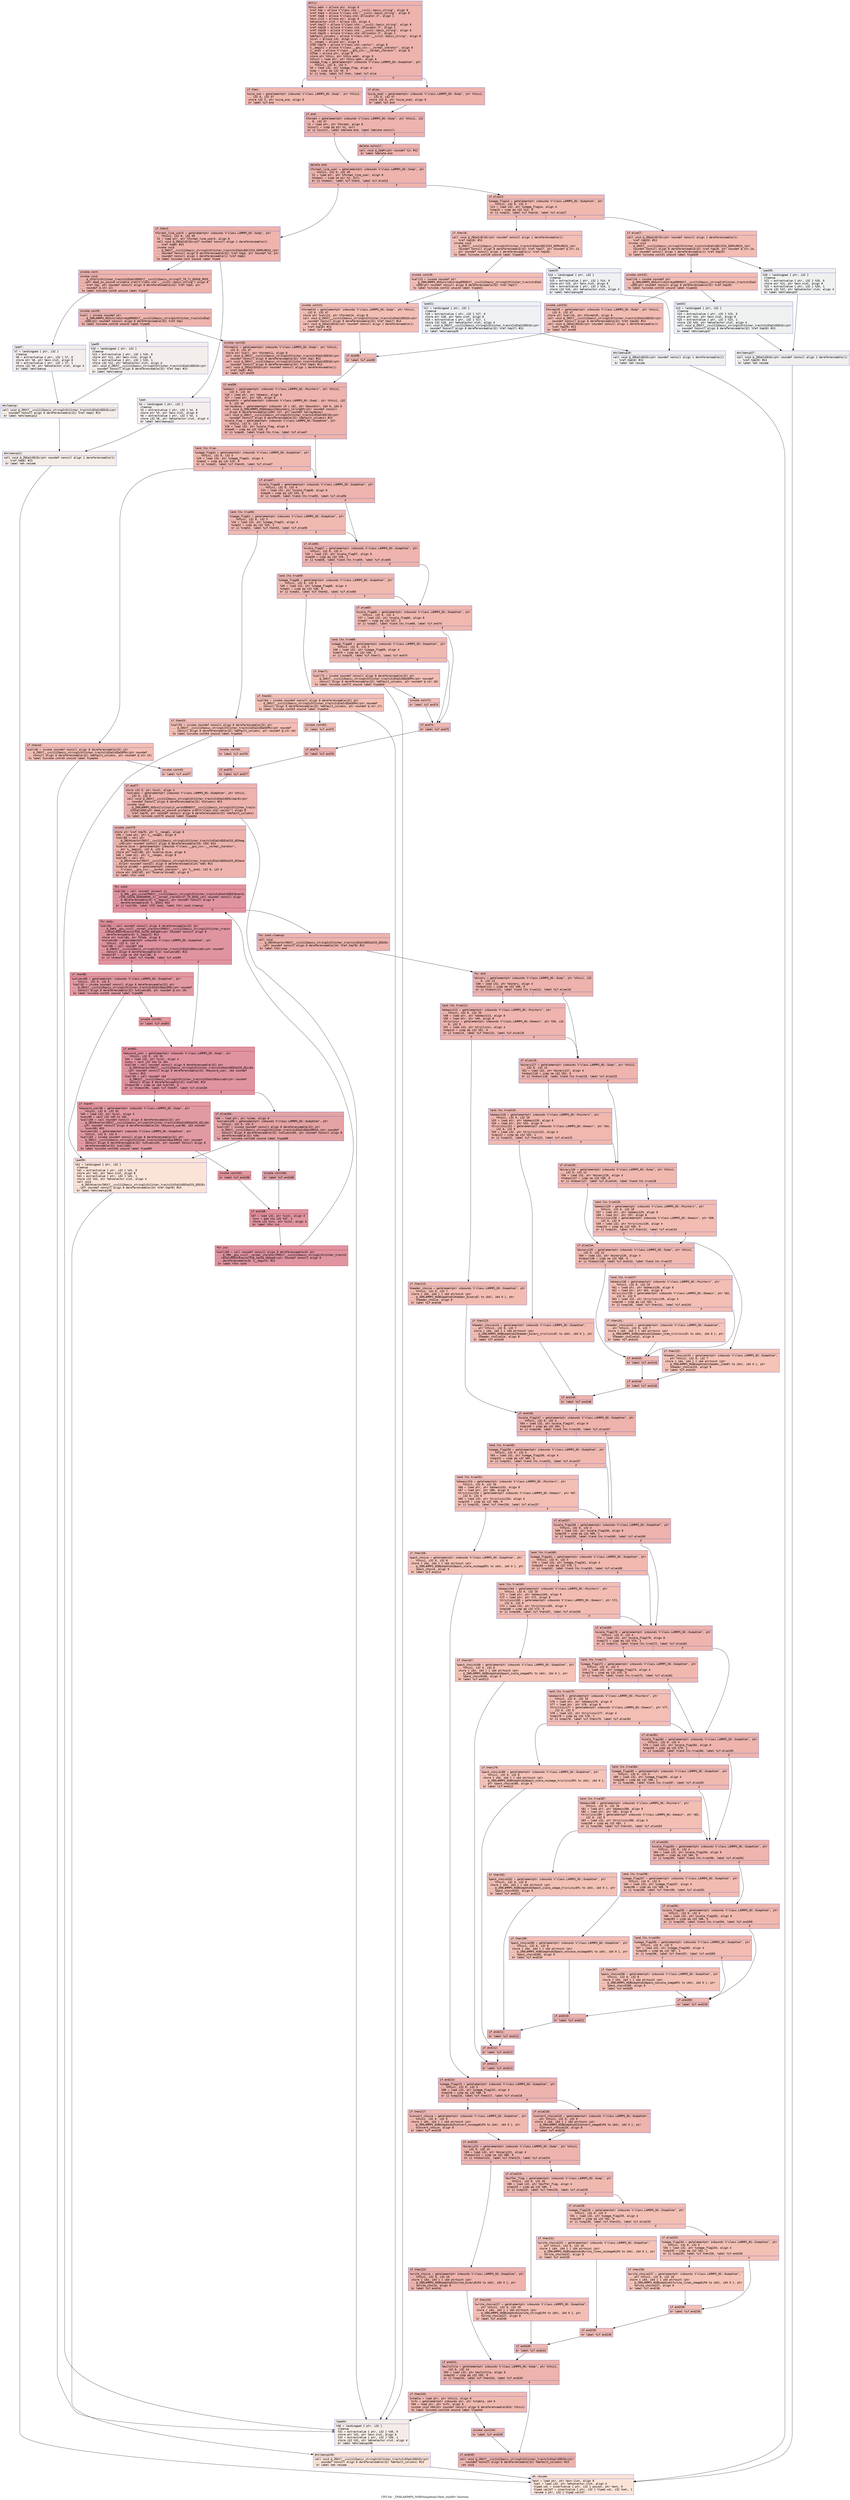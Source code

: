 digraph "CFG for '_ZN9LAMMPS_NS8DumpAtom10init_styleEv' function" {
	label="CFG for '_ZN9LAMMPS_NS8DumpAtom10init_styleEv' function";

	Node0x562c262ef550 [shape=record,color="#3d50c3ff", style=filled, fillcolor="#d6524470" fontname="Courier",label="{entry:\l|  %this.addr = alloca ptr, align 8\l  %ref.tmp = alloca %\"class.std::__cxx11::basic_string\", align 8\l  %ref.tmp4 = alloca %\"class.std::__cxx11::basic_string\", align 8\l  %ref.tmp6 = alloca %\"class.std::allocator.3\", align 1\l  %exn.slot = alloca ptr, align 8\l  %ehselector.slot = alloca i32, align 4\l  %ref.tmp17 = alloca %\"class.std::__cxx11::basic_string\", align 8\l  %ref.tmp18 = alloca %\"class.std::allocator.3\", align 1\l  %ref.tmp28 = alloca %\"class.std::__cxx11::basic_string\", align 8\l  %ref.tmp29 = alloca %\"class.std::allocator.3\", align 1\l  %default_columns = alloca %\"class.std::__cxx11::basic_string\", align 8\l  %icol = alloca i32, align 4\l  %__range1 = alloca ptr, align 8\l  %ref.tmp78 = alloca %\"class.std::vector\", align 8\l  %__begin1 = alloca %\"class.__gnu_cxx::__normal_iterator\", align 8\l  %__end1 = alloca %\"class.__gnu_cxx::__normal_iterator\", align 8\l  %item = alloca ptr, align 8\l  store ptr %this, ptr %this.addr, align 8\l  %this1 = load ptr, ptr %this.addr, align 8\l  %image_flag = getelementptr inbounds %\"class.LAMMPS_NS::DumpAtom\", ptr\l... %this1, i32 0, i32 5\l  %0 = load i32, ptr %image_flag, align 4\l  %cmp = icmp eq i32 %0, 0\l  br i1 %cmp, label %if.then, label %if.else\l|{<s0>T|<s1>F}}"];
	Node0x562c262ef550:s0 -> Node0x562c262f03f0[tooltip="entry -> if.then\nProbability 37.50%" ];
	Node0x562c262ef550:s1 -> Node0x562c262f0460[tooltip="entry -> if.else\nProbability 62.50%" ];
	Node0x562c262f03f0 [shape=record,color="#3d50c3ff", style=filled, fillcolor="#de614d70" fontname="Courier",label="{if.then:\l|  %size_one = getelementptr inbounds %\"class.LAMMPS_NS::Dump\", ptr %this1,\l... i32 0, i32 57\l  store i32 5, ptr %size_one, align 8\l  br label %if.end\l}"];
	Node0x562c262f03f0 -> Node0x562c262efc40[tooltip="if.then -> if.end\nProbability 100.00%" ];
	Node0x562c262f0460 [shape=record,color="#3d50c3ff", style=filled, fillcolor="#d8564670" fontname="Courier",label="{if.else:\l|  %size_one2 = getelementptr inbounds %\"class.LAMMPS_NS::Dump\", ptr %this1,\l... i32 0, i32 57\l  store i32 8, ptr %size_one2, align 8\l  br label %if.end\l}"];
	Node0x562c262f0460 -> Node0x562c262efc40[tooltip="if.else -> if.end\nProbability 100.00%" ];
	Node0x562c262efc40 [shape=record,color="#3d50c3ff", style=filled, fillcolor="#d6524470" fontname="Courier",label="{if.end:\l|  %format = getelementptr inbounds %\"class.LAMMPS_NS::Dump\", ptr %this1, i32\l... 0, i32 47\l  %1 = load ptr, ptr %format, align 8\l  %isnull = icmp eq ptr %1, null\l  br i1 %isnull, label %delete.end, label %delete.notnull\l|{<s0>T|<s1>F}}"];
	Node0x562c262efc40:s0 -> Node0x562c262f0cd0[tooltip="if.end -> delete.end\nProbability 37.50%" ];
	Node0x562c262efc40:s1 -> Node0x562c262f0d50[tooltip="if.end -> delete.notnull\nProbability 62.50%" ];
	Node0x562c262f0d50 [shape=record,color="#3d50c3ff", style=filled, fillcolor="#d8564670" fontname="Courier",label="{delete.notnull:\l|  call void @_ZdaPv(ptr noundef %1) #12\l  br label %delete.end\l}"];
	Node0x562c262f0d50 -> Node0x562c262f0cd0[tooltip="delete.notnull -> delete.end\nProbability 100.00%" ];
	Node0x562c262f0cd0 [shape=record,color="#3d50c3ff", style=filled, fillcolor="#d6524470" fontname="Courier",label="{delete.end:\l|  %format_line_user = getelementptr inbounds %\"class.LAMMPS_NS::Dump\", ptr\l... %this1, i32 0, i32 49\l  %2 = load ptr, ptr %format_line_user, align 8\l  %tobool = icmp ne ptr %2, null\l  br i1 %tobool, label %if.then3, label %if.else13\l|{<s0>T|<s1>F}}"];
	Node0x562c262f0cd0:s0 -> Node0x562c262f1360[tooltip="delete.end -> if.then3\nProbability 62.50%" ];
	Node0x562c262f0cd0:s1 -> Node0x562c262f13b0[tooltip="delete.end -> if.else13\nProbability 37.50%" ];
	Node0x562c262f1360 [shape=record,color="#3d50c3ff", style=filled, fillcolor="#d8564670" fontname="Courier",label="{if.then3:\l|  %format_line_user5 = getelementptr inbounds %\"class.LAMMPS_NS::Dump\", ptr\l... %this1, i32 0, i32 49\l  %3 = load ptr, ptr %format_line_user5, align 8\l  call void @_ZNSaIcEC1Ev(ptr noundef nonnull align 1 dereferenceable(1)\l... %ref.tmp6) #13\l  invoke void\l... @_ZNSt7__cxx1112basic_stringIcSt11char_traitsIcESaIcEEC2IS3_EEPKcRKS3_(ptr\l... noundef nonnull align 8 dereferenceable(32) %ref.tmp4, ptr noundef %3, ptr\l... noundef nonnull align 1 dereferenceable(1) %ref.tmp6)\l          to label %invoke.cont unwind label %lpad\l}"];
	Node0x562c262f1360 -> Node0x562c262f1860[tooltip="if.then3 -> invoke.cont\nProbability 100.00%" ];
	Node0x562c262f1360 -> Node0x562c262f18b0[tooltip="if.then3 -> lpad\nProbability 0.00%" ];
	Node0x562c262f1860 [shape=record,color="#3d50c3ff", style=filled, fillcolor="#d8564670" fontname="Courier",label="{invoke.cont:\l|  invoke void\l... @_ZStplIcSt11char_traitsIcESaIcEENSt7__cxx1112basic_stringIT_T0_T1_EEOS8_PKS5_\l...(ptr dead_on_unwind writable sret(%\"class.std::__cxx11::basic_string\") align 8\l... %ref.tmp, ptr noundef nonnull align 8 dereferenceable(32) %ref.tmp4, ptr\l... noundef @.str.12)\l          to label %invoke.cont8 unwind label %lpad7\l}"];
	Node0x562c262f1860 -> Node0x562c262f1810[tooltip="invoke.cont -> invoke.cont8\nProbability 100.00%" ];
	Node0x562c262f1860 -> Node0x562c262f1bd0[tooltip="invoke.cont -> lpad7\nProbability 0.00%" ];
	Node0x562c262f1810 [shape=record,color="#3d50c3ff", style=filled, fillcolor="#d8564670" fontname="Courier",label="{invoke.cont8:\l|  %call = invoke noundef ptr\l... @_ZN9LAMMPS_NS5utils6strdupERKNSt7__cxx1112basic_stringIcSt11char_traitsIcESaI\l...cEEE(ptr noundef nonnull align 8 dereferenceable(32) %ref.tmp)\l          to label %invoke.cont10 unwind label %lpad9\l}"];
	Node0x562c262f1810 -> Node0x562c262f1f50[tooltip="invoke.cont8 -> invoke.cont10\nProbability 100.00%" ];
	Node0x562c262f1810 -> Node0x562c262e11f0[tooltip="invoke.cont8 -> lpad9\nProbability 0.00%" ];
	Node0x562c262f1f50 [shape=record,color="#3d50c3ff", style=filled, fillcolor="#d8564670" fontname="Courier",label="{invoke.cont10:\l|  %format11 = getelementptr inbounds %\"class.LAMMPS_NS::Dump\", ptr %this1,\l... i32 0, i32 47\l  store ptr %call, ptr %format11, align 8\l  call void @_ZNSt7__cxx1112basic_stringIcSt11char_traitsIcESaIcEED1Ev(ptr\l... noundef nonnull align 8 dereferenceable(32) %ref.tmp) #13\l  call void @_ZNSt7__cxx1112basic_stringIcSt11char_traitsIcESaIcEED1Ev(ptr\l... noundef nonnull align 8 dereferenceable(32) %ref.tmp4) #13\l  call void @_ZNSaIcED1Ev(ptr noundef nonnull align 1 dereferenceable(1)\l... %ref.tmp6) #13\l  br label %if.end39\l}"];
	Node0x562c262f1f50 -> Node0x562c262e1910[tooltip="invoke.cont10 -> if.end39\nProbability 100.00%" ];
	Node0x562c262f18b0 [shape=record,color="#3d50c3ff", style=filled, fillcolor="#e3d9d370" fontname="Courier",label="{lpad:\l|  %4 = landingpad \{ ptr, i32 \}\l          cleanup\l  %5 = extractvalue \{ ptr, i32 \} %4, 0\l  store ptr %5, ptr %exn.slot, align 8\l  %6 = extractvalue \{ ptr, i32 \} %4, 1\l  store i32 %6, ptr %ehselector.slot, align 4\l  br label %ehcleanup12\l}"];
	Node0x562c262f18b0 -> Node0x562c262e1c90[tooltip="lpad -> ehcleanup12\nProbability 100.00%" ];
	Node0x562c262f1bd0 [shape=record,color="#3d50c3ff", style=filled, fillcolor="#e3d9d370" fontname="Courier",label="{lpad7:\l|  %7 = landingpad \{ ptr, i32 \}\l          cleanup\l  %8 = extractvalue \{ ptr, i32 \} %7, 0\l  store ptr %8, ptr %exn.slot, align 8\l  %9 = extractvalue \{ ptr, i32 \} %7, 1\l  store i32 %9, ptr %ehselector.slot, align 4\l  br label %ehcleanup\l}"];
	Node0x562c262f1bd0 -> Node0x562c262e2000[tooltip="lpad7 -> ehcleanup\nProbability 100.00%" ];
	Node0x562c262e11f0 [shape=record,color="#3d50c3ff", style=filled, fillcolor="#e3d9d370" fontname="Courier",label="{lpad9:\l|  %10 = landingpad \{ ptr, i32 \}\l          cleanup\l  %11 = extractvalue \{ ptr, i32 \} %10, 0\l  store ptr %11, ptr %exn.slot, align 8\l  %12 = extractvalue \{ ptr, i32 \} %10, 1\l  store i32 %12, ptr %ehselector.slot, align 4\l  call void @_ZNSt7__cxx1112basic_stringIcSt11char_traitsIcESaIcEED1Ev(ptr\l... noundef nonnull align 8 dereferenceable(32) %ref.tmp) #13\l  br label %ehcleanup\l}"];
	Node0x562c262e11f0 -> Node0x562c262e2000[tooltip="lpad9 -> ehcleanup\nProbability 100.00%" ];
	Node0x562c262e2000 [shape=record,color="#3d50c3ff", style=filled, fillcolor="#e8d6cc70" fontname="Courier",label="{ehcleanup:\l|  call void @_ZNSt7__cxx1112basic_stringIcSt11char_traitsIcESaIcEED1Ev(ptr\l... noundef nonnull align 8 dereferenceable(32) %ref.tmp4) #13\l  br label %ehcleanup12\l}"];
	Node0x562c262e2000 -> Node0x562c262e1c90[tooltip="ehcleanup -> ehcleanup12\nProbability 100.00%" ];
	Node0x562c262e1c90 [shape=record,color="#3d50c3ff", style=filled, fillcolor="#ead5c970" fontname="Courier",label="{ehcleanup12:\l|  call void @_ZNSaIcED1Ev(ptr noundef nonnull align 1 dereferenceable(1)\l... %ref.tmp6) #13\l  br label %eh.resume\l}"];
	Node0x562c262e1c90 -> Node0x562c262e2800[tooltip="ehcleanup12 -> eh.resume\nProbability 100.00%" ];
	Node0x562c262f13b0 [shape=record,color="#3d50c3ff", style=filled, fillcolor="#de614d70" fontname="Courier",label="{if.else13:\l|  %image_flag14 = getelementptr inbounds %\"class.LAMMPS_NS::DumpAtom\", ptr\l... %this1, i32 0, i32 5\l  %13 = load i32, ptr %image_flag14, align 4\l  %cmp15 = icmp eq i32 %13, 0\l  br i1 %cmp15, label %if.then16, label %if.else27\l|{<s0>T|<s1>F}}"];
	Node0x562c262f13b0:s0 -> Node0x562c262e30e0[tooltip="if.else13 -> if.then16\nProbability 37.50%" ];
	Node0x562c262f13b0:s1 -> Node0x562c262e3160[tooltip="if.else13 -> if.else27\nProbability 62.50%" ];
	Node0x562c262e30e0 [shape=record,color="#3d50c3ff", style=filled, fillcolor="#e36c5570" fontname="Courier",label="{if.then16:\l|  call void @_ZNSaIcEC1Ev(ptr noundef nonnull align 1 dereferenceable(1)\l... %ref.tmp18) #13\l  invoke void\l... @_ZNSt7__cxx1112basic_stringIcSt11char_traitsIcESaIcEEC2IS3_EEPKcRKS3_(ptr\l... noundef nonnull align 8 dereferenceable(32) %ref.tmp17, ptr noundef @.str.13,\l... ptr noundef nonnull align 1 dereferenceable(1) %ref.tmp18)\l          to label %invoke.cont20 unwind label %lpad19\l}"];
	Node0x562c262e30e0 -> Node0x562c262f0800[tooltip="if.then16 -> invoke.cont20\nProbability 100.00%" ];
	Node0x562c262e30e0 -> Node0x562c262f0880[tooltip="if.then16 -> lpad19\nProbability 0.00%" ];
	Node0x562c262f0800 [shape=record,color="#3d50c3ff", style=filled, fillcolor="#e36c5570" fontname="Courier",label="{invoke.cont20:\l|  %call23 = invoke noundef ptr\l... @_ZN9LAMMPS_NS5utils6strdupERKNSt7__cxx1112basic_stringIcSt11char_traitsIcESaI\l...cEEE(ptr noundef nonnull align 8 dereferenceable(32) %ref.tmp17)\l          to label %invoke.cont22 unwind label %lpad21\l}"];
	Node0x562c262f0800 -> Node0x562c262f07b0[tooltip="invoke.cont20 -> invoke.cont22\nProbability 100.00%" ];
	Node0x562c262f0800 -> Node0x562c262f6210[tooltip="invoke.cont20 -> lpad21\nProbability 0.00%" ];
	Node0x562c262f07b0 [shape=record,color="#3d50c3ff", style=filled, fillcolor="#e36c5570" fontname="Courier",label="{invoke.cont22:\l|  %format24 = getelementptr inbounds %\"class.LAMMPS_NS::Dump\", ptr %this1,\l... i32 0, i32 47\l  store ptr %call23, ptr %format24, align 8\l  call void @_ZNSt7__cxx1112basic_stringIcSt11char_traitsIcESaIcEED1Ev(ptr\l... noundef nonnull align 8 dereferenceable(32) %ref.tmp17) #13\l  call void @_ZNSaIcED1Ev(ptr noundef nonnull align 1 dereferenceable(1)\l... %ref.tmp18) #13\l  br label %if.end38\l}"];
	Node0x562c262f07b0 -> Node0x562c262f6740[tooltip="invoke.cont22 -> if.end38\nProbability 100.00%" ];
	Node0x562c262f0880 [shape=record,color="#3d50c3ff", style=filled, fillcolor="#d9dce170" fontname="Courier",label="{lpad19:\l|  %14 = landingpad \{ ptr, i32 \}\l          cleanup\l  %15 = extractvalue \{ ptr, i32 \} %14, 0\l  store ptr %15, ptr %exn.slot, align 8\l  %16 = extractvalue \{ ptr, i32 \} %14, 1\l  store i32 %16, ptr %ehselector.slot, align 4\l  br label %ehcleanup26\l}"];
	Node0x562c262f0880 -> Node0x562c262f6ac0[tooltip="lpad19 -> ehcleanup26\nProbability 100.00%" ];
	Node0x562c262f6210 [shape=record,color="#3d50c3ff", style=filled, fillcolor="#d9dce170" fontname="Courier",label="{lpad21:\l|  %17 = landingpad \{ ptr, i32 \}\l          cleanup\l  %18 = extractvalue \{ ptr, i32 \} %17, 0\l  store ptr %18, ptr %exn.slot, align 8\l  %19 = extractvalue \{ ptr, i32 \} %17, 1\l  store i32 %19, ptr %ehselector.slot, align 4\l  call void @_ZNSt7__cxx1112basic_stringIcSt11char_traitsIcESaIcEED1Ev(ptr\l... noundef nonnull align 8 dereferenceable(32) %ref.tmp17) #13\l  br label %ehcleanup26\l}"];
	Node0x562c262f6210 -> Node0x562c262f6ac0[tooltip="lpad21 -> ehcleanup26\nProbability 100.00%" ];
	Node0x562c262f6ac0 [shape=record,color="#3d50c3ff", style=filled, fillcolor="#dedcdb70" fontname="Courier",label="{ehcleanup26:\l|  call void @_ZNSaIcED1Ev(ptr noundef nonnull align 1 dereferenceable(1)\l... %ref.tmp18) #13\l  br label %eh.resume\l}"];
	Node0x562c262f6ac0 -> Node0x562c262e2800[tooltip="ehcleanup26 -> eh.resume\nProbability 100.00%" ];
	Node0x562c262e3160 [shape=record,color="#3d50c3ff", style=filled, fillcolor="#e1675170" fontname="Courier",label="{if.else27:\l|  call void @_ZNSaIcEC1Ev(ptr noundef nonnull align 1 dereferenceable(1)\l... %ref.tmp29) #13\l  invoke void\l... @_ZNSt7__cxx1112basic_stringIcSt11char_traitsIcESaIcEEC2IS3_EEPKcRKS3_(ptr\l... noundef nonnull align 8 dereferenceable(32) %ref.tmp28, ptr noundef @.str.14,\l... ptr noundef nonnull align 1 dereferenceable(1) %ref.tmp29)\l          to label %invoke.cont31 unwind label %lpad30\l}"];
	Node0x562c262e3160 -> Node0x562c262f72b0[tooltip="if.else27 -> invoke.cont31\nProbability 100.00%" ];
	Node0x562c262e3160 -> Node0x562c262f7300[tooltip="if.else27 -> lpad30\nProbability 0.00%" ];
	Node0x562c262f72b0 [shape=record,color="#3d50c3ff", style=filled, fillcolor="#e1675170" fontname="Courier",label="{invoke.cont31:\l|  %call34 = invoke noundef ptr\l... @_ZN9LAMMPS_NS5utils6strdupERKNSt7__cxx1112basic_stringIcSt11char_traitsIcESaI\l...cEEE(ptr noundef nonnull align 8 dereferenceable(32) %ref.tmp28)\l          to label %invoke.cont33 unwind label %lpad32\l}"];
	Node0x562c262f72b0 -> Node0x562c262f7260[tooltip="invoke.cont31 -> invoke.cont33\nProbability 100.00%" ];
	Node0x562c262f72b0 -> Node0x562c262f7530[tooltip="invoke.cont31 -> lpad32\nProbability 0.00%" ];
	Node0x562c262f7260 [shape=record,color="#3d50c3ff", style=filled, fillcolor="#e1675170" fontname="Courier",label="{invoke.cont33:\l|  %format35 = getelementptr inbounds %\"class.LAMMPS_NS::Dump\", ptr %this1,\l... i32 0, i32 47\l  store ptr %call34, ptr %format35, align 8\l  call void @_ZNSt7__cxx1112basic_stringIcSt11char_traitsIcESaIcEED1Ev(ptr\l... noundef nonnull align 8 dereferenceable(32) %ref.tmp28) #13\l  call void @_ZNSaIcED1Ev(ptr noundef nonnull align 1 dereferenceable(1)\l... %ref.tmp29) #13\l  br label %if.end38\l}"];
	Node0x562c262f7260 -> Node0x562c262f6740[tooltip="invoke.cont33 -> if.end38\nProbability 100.00%" ];
	Node0x562c262f7300 [shape=record,color="#3d50c3ff", style=filled, fillcolor="#dbdcde70" fontname="Courier",label="{lpad30:\l|  %20 = landingpad \{ ptr, i32 \}\l          cleanup\l  %21 = extractvalue \{ ptr, i32 \} %20, 0\l  store ptr %21, ptr %exn.slot, align 8\l  %22 = extractvalue \{ ptr, i32 \} %20, 1\l  store i32 %22, ptr %ehselector.slot, align 4\l  br label %ehcleanup37\l}"];
	Node0x562c262f7300 -> Node0x562c262f7d60[tooltip="lpad30 -> ehcleanup37\nProbability 100.00%" ];
	Node0x562c262f7530 [shape=record,color="#3d50c3ff", style=filled, fillcolor="#dbdcde70" fontname="Courier",label="{lpad32:\l|  %23 = landingpad \{ ptr, i32 \}\l          cleanup\l  %24 = extractvalue \{ ptr, i32 \} %23, 0\l  store ptr %24, ptr %exn.slot, align 8\l  %25 = extractvalue \{ ptr, i32 \} %23, 1\l  store i32 %25, ptr %ehselector.slot, align 4\l  call void @_ZNSt7__cxx1112basic_stringIcSt11char_traitsIcESaIcEED1Ev(ptr\l... noundef nonnull align 8 dereferenceable(32) %ref.tmp28) #13\l  br label %ehcleanup37\l}"];
	Node0x562c262f7530 -> Node0x562c262f7d60[tooltip="lpad32 -> ehcleanup37\nProbability 100.00%" ];
	Node0x562c262f7d60 [shape=record,color="#3d50c3ff", style=filled, fillcolor="#e0dbd870" fontname="Courier",label="{ehcleanup37:\l|  call void @_ZNSaIcED1Ev(ptr noundef nonnull align 1 dereferenceable(1)\l... %ref.tmp29) #13\l  br label %eh.resume\l}"];
	Node0x562c262f7d60 -> Node0x562c262e2800[tooltip="ehcleanup37 -> eh.resume\nProbability 100.00%" ];
	Node0x562c262f6740 [shape=record,color="#3d50c3ff", style=filled, fillcolor="#de614d70" fontname="Courier",label="{if.end38:\l|  br label %if.end39\l}"];
	Node0x562c262f6740 -> Node0x562c262e1910[tooltip="if.end38 -> if.end39\nProbability 100.00%" ];
	Node0x562c262e1910 [shape=record,color="#3d50c3ff", style=filled, fillcolor="#d6524470" fontname="Courier",label="{if.end39:\l|  %domain = getelementptr inbounds %\"class.LAMMPS_NS::Pointers\", ptr %this1,\l... i32 0, i32 10\l  %26 = load ptr, ptr %domain, align 8\l  %27 = load ptr, ptr %26, align 8\l  %boundstr = getelementptr inbounds %\"class.LAMMPS_NS::Dump\", ptr %this1, i32\l... 0, i32 46\l  %arraydecay = getelementptr inbounds [9 x i8], ptr %boundstr, i64 0, i64 0\l  call void @_ZN9LAMMPS_NS6Domain15boundary_stringEPc(ptr noundef nonnull\l... align 8 dereferenceable(1200) %27, ptr noundef %arraydecay)\l  call void @_ZNSt7__cxx1112basic_stringIcSt11char_traitsIcESaIcEEC1Ev(ptr\l... noundef nonnull align 8 dereferenceable(32) %default_columns) #13\l  %scale_flag = getelementptr inbounds %\"class.LAMMPS_NS::DumpAtom\", ptr\l... %this1, i32 0, i32 4\l  %28 = load i32, ptr %scale_flag, align 8\l  %cmp40 = icmp eq i32 %28, 0\l  br i1 %cmp40, label %land.lhs.true, label %if.else47\l|{<s0>T|<s1>F}}"];
	Node0x562c262e1910:s0 -> Node0x562c262f8a80[tooltip="if.end39 -> land.lhs.true\nProbability 37.50%" ];
	Node0x562c262e1910:s1 -> Node0x562c262f8df0[tooltip="if.end39 -> if.else47\nProbability 62.50%" ];
	Node0x562c262f8a80 [shape=record,color="#3d50c3ff", style=filled, fillcolor="#de614d70" fontname="Courier",label="{land.lhs.true:\l|  %image_flag41 = getelementptr inbounds %\"class.LAMMPS_NS::DumpAtom\", ptr\l... %this1, i32 0, i32 5\l  %29 = load i32, ptr %image_flag41, align 4\l  %cmp42 = icmp eq i32 %29, 0\l  br i1 %cmp42, label %if.then43, label %if.else47\l|{<s0>T|<s1>F}}"];
	Node0x562c262f8a80:s0 -> Node0x562c262f9140[tooltip="land.lhs.true -> if.then43\nProbability 37.50%" ];
	Node0x562c262f8a80:s1 -> Node0x562c262f8df0[tooltip="land.lhs.true -> if.else47\nProbability 62.50%" ];
	Node0x562c262f9140 [shape=record,color="#3d50c3ff", style=filled, fillcolor="#e36c5570" fontname="Courier",label="{if.then43:\l|  %call46 = invoke noundef nonnull align 8 dereferenceable(32) ptr\l... @_ZNSt7__cxx1112basic_stringIcSt11char_traitsIcESaIcEEaSEPKc(ptr noundef\l... nonnull align 8 dereferenceable(32) %default_columns, ptr noundef @.str.15)\l          to label %invoke.cont45 unwind label %lpad44\l}"];
	Node0x562c262f9140 -> Node0x562c262f92f0[tooltip="if.then43 -> invoke.cont45\nProbability 100.00%" ];
	Node0x562c262f9140 -> Node0x562c262f9340[tooltip="if.then43 -> lpad44\nProbability 0.00%" ];
	Node0x562c262f92f0 [shape=record,color="#3d50c3ff", style=filled, fillcolor="#e36c5570" fontname="Courier",label="{invoke.cont45:\l|  br label %if.end77\l}"];
	Node0x562c262f92f0 -> Node0x562c262f9270[tooltip="invoke.cont45 -> if.end77\nProbability 100.00%" ];
	Node0x562c262f9340 [shape=record,color="#3d50c3ff", style=filled, fillcolor="#ead5c970" fontname="Courier",label="{lpad44:\l|  %30 = landingpad \{ ptr, i32 \}\l          cleanup\l  %31 = extractvalue \{ ptr, i32 \} %30, 0\l  store ptr %31, ptr %exn.slot, align 8\l  %32 = extractvalue \{ ptr, i32 \} %30, 1\l  store i32 %32, ptr %ehselector.slot, align 4\l  br label %ehcleanup246\l}"];
	Node0x562c262f9340 -> Node0x562c262f99a0[tooltip="lpad44 -> ehcleanup246\nProbability 100.00%" ];
	Node0x562c262f8df0 [shape=record,color="#3d50c3ff", style=filled, fillcolor="#d8564670" fontname="Courier",label="{if.else47:\l|  %scale_flag48 = getelementptr inbounds %\"class.LAMMPS_NS::DumpAtom\", ptr\l... %this1, i32 0, i32 4\l  %33 = load i32, ptr %scale_flag48, align 8\l  %cmp49 = icmp eq i32 %33, 0\l  br i1 %cmp49, label %land.lhs.true50, label %if.else56\l|{<s0>T|<s1>F}}"];
	Node0x562c262f8df0:s0 -> Node0x562c262f9ce0[tooltip="if.else47 -> land.lhs.true50\nProbability 37.50%" ];
	Node0x562c262f8df0:s1 -> Node0x562c262f9d60[tooltip="if.else47 -> if.else56\nProbability 62.50%" ];
	Node0x562c262f9ce0 [shape=record,color="#3d50c3ff", style=filled, fillcolor="#de614d70" fontname="Courier",label="{land.lhs.true50:\l|  %image_flag51 = getelementptr inbounds %\"class.LAMMPS_NS::DumpAtom\", ptr\l... %this1, i32 0, i32 5\l  %34 = load i32, ptr %image_flag51, align 4\l  %cmp52 = icmp eq i32 %34, 1\l  br i1 %cmp52, label %if.then53, label %if.else56\l|{<s0>T|<s1>F}}"];
	Node0x562c262f9ce0:s0 -> Node0x562c262fa110[tooltip="land.lhs.true50 -> if.then53\nProbability 50.00%" ];
	Node0x562c262f9ce0:s1 -> Node0x562c262f9d60[tooltip="land.lhs.true50 -> if.else56\nProbability 50.00%" ];
	Node0x562c262fa110 [shape=record,color="#3d50c3ff", style=filled, fillcolor="#e36c5570" fontname="Courier",label="{if.then53:\l|  %call55 = invoke noundef nonnull align 8 dereferenceable(32) ptr\l... @_ZNSt7__cxx1112basic_stringIcSt11char_traitsIcESaIcEEaSEPKc(ptr noundef\l... nonnull align 8 dereferenceable(32) %default_columns, ptr noundef @.str.16)\l          to label %invoke.cont54 unwind label %lpad44\l}"];
	Node0x562c262fa110 -> Node0x562c262fa2c0[tooltip="if.then53 -> invoke.cont54\nProbability 100.00%" ];
	Node0x562c262fa110 -> Node0x562c262f9340[tooltip="if.then53 -> lpad44\nProbability 0.00%" ];
	Node0x562c262fa2c0 [shape=record,color="#3d50c3ff", style=filled, fillcolor="#e36c5570" fontname="Courier",label="{invoke.cont54:\l|  br label %if.end76\l}"];
	Node0x562c262fa2c0 -> Node0x562c262fa240[tooltip="invoke.cont54 -> if.end76\nProbability 100.00%" ];
	Node0x562c262f9d60 [shape=record,color="#3d50c3ff", style=filled, fillcolor="#d8564670" fontname="Courier",label="{if.else56:\l|  %scale_flag57 = getelementptr inbounds %\"class.LAMMPS_NS::DumpAtom\", ptr\l... %this1, i32 0, i32 4\l  %35 = load i32, ptr %scale_flag57, align 8\l  %cmp58 = icmp eq i32 %35, 1\l  br i1 %cmp58, label %land.lhs.true59, label %if.else65\l|{<s0>T|<s1>F}}"];
	Node0x562c262f9d60:s0 -> Node0x562c262fa740[tooltip="if.else56 -> land.lhs.true59\nProbability 50.00%" ];
	Node0x562c262f9d60:s1 -> Node0x562c262fa7c0[tooltip="if.else56 -> if.else65\nProbability 50.00%" ];
	Node0x562c262fa740 [shape=record,color="#3d50c3ff", style=filled, fillcolor="#de614d70" fontname="Courier",label="{land.lhs.true59:\l|  %image_flag60 = getelementptr inbounds %\"class.LAMMPS_NS::DumpAtom\", ptr\l... %this1, i32 0, i32 5\l  %36 = load i32, ptr %image_flag60, align 4\l  %cmp61 = icmp eq i32 %36, 0\l  br i1 %cmp61, label %if.then62, label %if.else65\l|{<s0>T|<s1>F}}"];
	Node0x562c262fa740:s0 -> Node0x562c262e2ae0[tooltip="land.lhs.true59 -> if.then62\nProbability 37.50%" ];
	Node0x562c262fa740:s1 -> Node0x562c262fa7c0[tooltip="land.lhs.true59 -> if.else65\nProbability 62.50%" ];
	Node0x562c262e2ae0 [shape=record,color="#3d50c3ff", style=filled, fillcolor="#e5705870" fontname="Courier",label="{if.then62:\l|  %call64 = invoke noundef nonnull align 8 dereferenceable(32) ptr\l... @_ZNSt7__cxx1112basic_stringIcSt11char_traitsIcESaIcEEaSEPKc(ptr noundef\l... nonnull align 8 dereferenceable(32) %default_columns, ptr noundef @.str.17)\l          to label %invoke.cont63 unwind label %lpad44\l}"];
	Node0x562c262e2ae0 -> Node0x562c262e2c90[tooltip="if.then62 -> invoke.cont63\nProbability 100.00%" ];
	Node0x562c262e2ae0 -> Node0x562c262f9340[tooltip="if.then62 -> lpad44\nProbability 0.00%" ];
	Node0x562c262e2c90 [shape=record,color="#3d50c3ff", style=filled, fillcolor="#e5705870" fontname="Courier",label="{invoke.cont63:\l|  br label %if.end75\l}"];
	Node0x562c262e2c90 -> Node0x562c262e2c10[tooltip="invoke.cont63 -> if.end75\nProbability 100.00%" ];
	Node0x562c262fa7c0 [shape=record,color="#3d50c3ff", style=filled, fillcolor="#dc5d4a70" fontname="Courier",label="{if.else65:\l|  %scale_flag66 = getelementptr inbounds %\"class.LAMMPS_NS::DumpAtom\", ptr\l... %this1, i32 0, i32 4\l  %37 = load i32, ptr %scale_flag66, align 8\l  %cmp67 = icmp eq i32 %37, 1\l  br i1 %cmp67, label %land.lhs.true68, label %if.end74\l|{<s0>T|<s1>F}}"];
	Node0x562c262fa7c0:s0 -> Node0x562c262fb7a0[tooltip="if.else65 -> land.lhs.true68\nProbability 50.00%" ];
	Node0x562c262fa7c0:s1 -> Node0x562c262fb820[tooltip="if.else65 -> if.end74\nProbability 50.00%" ];
	Node0x562c262fb7a0 [shape=record,color="#3d50c3ff", style=filled, fillcolor="#de614d70" fontname="Courier",label="{land.lhs.true68:\l|  %image_flag69 = getelementptr inbounds %\"class.LAMMPS_NS::DumpAtom\", ptr\l... %this1, i32 0, i32 5\l  %38 = load i32, ptr %image_flag69, align 4\l  %cmp70 = icmp eq i32 %38, 1\l  br i1 %cmp70, label %if.then71, label %if.end74\l|{<s0>T|<s1>F}}"];
	Node0x562c262fb7a0:s0 -> Node0x562c262fbbd0[tooltip="land.lhs.true68 -> if.then71\nProbability 50.00%" ];
	Node0x562c262fb7a0:s1 -> Node0x562c262fb820[tooltip="land.lhs.true68 -> if.end74\nProbability 50.00%" ];
	Node0x562c262fbbd0 [shape=record,color="#3d50c3ff", style=filled, fillcolor="#e36c5570" fontname="Courier",label="{if.then71:\l|  %call73 = invoke noundef nonnull align 8 dereferenceable(32) ptr\l... @_ZNSt7__cxx1112basic_stringIcSt11char_traitsIcESaIcEEaSEPKc(ptr noundef\l... nonnull align 8 dereferenceable(32) %default_columns, ptr noundef @.str.18)\l          to label %invoke.cont72 unwind label %lpad44\l}"];
	Node0x562c262fbbd0 -> Node0x562c262fbd80[tooltip="if.then71 -> invoke.cont72\nProbability 100.00%" ];
	Node0x562c262fbbd0 -> Node0x562c262f9340[tooltip="if.then71 -> lpad44\nProbability 0.00%" ];
	Node0x562c262fbd80 [shape=record,color="#3d50c3ff", style=filled, fillcolor="#e36c5570" fontname="Courier",label="{invoke.cont72:\l|  br label %if.end74\l}"];
	Node0x562c262fbd80 -> Node0x562c262fb820[tooltip="invoke.cont72 -> if.end74\nProbability 100.00%" ];
	Node0x562c262fb820 [shape=record,color="#3d50c3ff", style=filled, fillcolor="#dc5d4a70" fontname="Courier",label="{if.end74:\l|  br label %if.end75\l}"];
	Node0x562c262fb820 -> Node0x562c262e2c10[tooltip="if.end74 -> if.end75\nProbability 100.00%" ];
	Node0x562c262e2c10 [shape=record,color="#3d50c3ff", style=filled, fillcolor="#d8564670" fontname="Courier",label="{if.end75:\l|  br label %if.end76\l}"];
	Node0x562c262e2c10 -> Node0x562c262fa240[tooltip="if.end75 -> if.end76\nProbability 100.00%" ];
	Node0x562c262fa240 [shape=record,color="#3d50c3ff", style=filled, fillcolor="#d8564670" fontname="Courier",label="{if.end76:\l|  br label %if.end77\l}"];
	Node0x562c262fa240 -> Node0x562c262f9270[tooltip="if.end76 -> if.end77\nProbability 100.00%" ];
	Node0x562c262f9270 [shape=record,color="#3d50c3ff", style=filled, fillcolor="#d6524470" fontname="Courier",label="{if.end77:\l|  store i32 0, ptr %icol, align 4\l  %columns = getelementptr inbounds %\"class.LAMMPS_NS::DumpAtom\", ptr %this1,\l... i32 0, i32 6\l  call void @_ZNSt7__cxx1112basic_stringIcSt11char_traitsIcESaIcEE5clearEv(ptr\l... noundef nonnull align 8 dereferenceable(32) %columns) #13\l  invoke void\l... @_ZN9LAMMPS_NS5utils11split_wordsERKNSt7__cxx1112basic_stringIcSt11char_traits\l...IcESaIcEEE(ptr dead_on_unwind writable sret(%\"class.std::vector\") align 8\l... %ref.tmp78, ptr noundef nonnull align 8 dereferenceable(32) %default_columns)\l          to label %invoke.cont79 unwind label %lpad44\l}"];
	Node0x562c262f9270 -> Node0x562c262fbd00[tooltip="if.end77 -> invoke.cont79\nProbability 100.00%" ];
	Node0x562c262f9270 -> Node0x562c262f9340[tooltip="if.end77 -> lpad44\nProbability 0.00%" ];
	Node0x562c262fbd00 [shape=record,color="#3d50c3ff", style=filled, fillcolor="#d6524470" fontname="Courier",label="{invoke.cont79:\l|  store ptr %ref.tmp78, ptr %__range1, align 8\l  %39 = load ptr, ptr %__range1, align 8\l  %call80 = call ptr\l... @_ZNSt6vectorINSt7__cxx1112basic_stringIcSt11char_traitsIcESaIcEEESaIS5_EE5beg\l...inEv(ptr noundef nonnull align 8 dereferenceable(24) %39) #13\l  %coerce.dive = getelementptr inbounds %\"class.__gnu_cxx::__normal_iterator\",\l... ptr %__begin1, i32 0, i32 0\l  store ptr %call80, ptr %coerce.dive, align 8\l  %40 = load ptr, ptr %__range1, align 8\l  %call81 = call ptr\l... @_ZNSt6vectorINSt7__cxx1112basic_stringIcSt11char_traitsIcESaIcEEESaIS5_EE3end\l...Ev(ptr noundef nonnull align 8 dereferenceable(24) %40) #13\l  %coerce.dive82 = getelementptr inbounds\l... %\"class.__gnu_cxx::__normal_iterator\", ptr %__end1, i32 0, i32 0\l  store ptr %call81, ptr %coerce.dive82, align 8\l  br label %for.cond\l}"];
	Node0x562c262fbd00 -> Node0x562c262fd000[tooltip="invoke.cont79 -> for.cond\nProbability 100.00%" ];
	Node0x562c262fd000 [shape=record,color="#b70d28ff", style=filled, fillcolor="#b70d2870" fontname="Courier",label="{for.cond:\l|  %call83 = call noundef zeroext i1\l... @_ZN9__gnu_cxxneIPNSt7__cxx1112basic_stringIcSt11char_traitsIcESaIcEEESt6vecto\l...rIS6_SaIS6_EEEEbRKNS_17__normal_iteratorIT_T0_EESG_(ptr noundef nonnull align\l... 8 dereferenceable(8) %__begin1, ptr noundef nonnull align 8\l... dereferenceable(8) %__end1) #13\l  br i1 %call83, label %for.body, label %for.cond.cleanup\l|{<s0>T|<s1>F}}"];
	Node0x562c262fd000:s0 -> Node0x562c262fd450[tooltip="for.cond -> for.body\nProbability 96.88%" ];
	Node0x562c262fd000:s1 -> Node0x562c262fd560[tooltip="for.cond -> for.cond.cleanup\nProbability 3.12%" ];
	Node0x562c262fd560 [shape=record,color="#3d50c3ff", style=filled, fillcolor="#d6524470" fontname="Courier",label="{for.cond.cleanup:\l|  call void\l... @_ZNSt6vectorINSt7__cxx1112basic_stringIcSt11char_traitsIcESaIcEEESaIS5_EED2Ev\l...(ptr noundef nonnull align 8 dereferenceable(24) %ref.tmp78) #13\l  br label %for.end\l}"];
	Node0x562c262fd560 -> Node0x562c262fd970[tooltip="for.cond.cleanup -> for.end\nProbability 100.00%" ];
	Node0x562c262fd450 [shape=record,color="#b70d28ff", style=filled, fillcolor="#b70d2870" fontname="Courier",label="{for.body:\l|  %call84 = call noundef nonnull align 8 dereferenceable(32) ptr\l... @_ZNK9__gnu_cxx17__normal_iteratorIPNSt7__cxx1112basic_stringIcSt11char_traits\l...IcESaIcEEESt6vectorIS6_SaIS6_EEEdeEv(ptr noundef nonnull align 8\l... dereferenceable(8) %__begin1) #13\l  store ptr %call84, ptr %item, align 8\l  %columns85 = getelementptr inbounds %\"class.LAMMPS_NS::DumpAtom\", ptr\l... %this1, i32 0, i32 6\l  %call86 = call noundef i64\l... @_ZNKSt7__cxx1112basic_stringIcSt11char_traitsIcESaIcEE4sizeEv(ptr noundef\l... nonnull align 8 dereferenceable(32) %columns85) #13\l  %tobool87 = icmp ne i64 %call86, 0\l  br i1 %tobool87, label %if.then88, label %if.end93\l|{<s0>T|<s1>F}}"];
	Node0x562c262fd450:s0 -> Node0x562c262fee50[tooltip="for.body -> if.then88\nProbability 62.50%" ];
	Node0x562c262fd450:s1 -> Node0x562c262ff110[tooltip="for.body -> if.end93\nProbability 37.50%" ];
	Node0x562c262fee50 [shape=record,color="#b70d28ff", style=filled, fillcolor="#bb1b2c70" fontname="Courier",label="{if.then88:\l|  %columns89 = getelementptr inbounds %\"class.LAMMPS_NS::DumpAtom\", ptr\l... %this1, i32 0, i32 6\l  %call92 = invoke noundef nonnull align 8 dereferenceable(32) ptr\l... @_ZNSt7__cxx1112basic_stringIcSt11char_traitsIcESaIcEEpLEPKc(ptr noundef\l... nonnull align 8 dereferenceable(32) %columns89, ptr noundef @.str.19)\l          to label %invoke.cont91 unwind label %lpad90\l}"];
	Node0x562c262fee50 -> Node0x562c262ff3e0[tooltip="if.then88 -> invoke.cont91\nProbability 100.00%" ];
	Node0x562c262fee50 -> Node0x562c262ff460[tooltip="if.then88 -> lpad90\nProbability 0.00%" ];
	Node0x562c262ff3e0 [shape=record,color="#b70d28ff", style=filled, fillcolor="#bb1b2c70" fontname="Courier",label="{invoke.cont91:\l|  br label %if.end93\l}"];
	Node0x562c262ff3e0 -> Node0x562c262ff110[tooltip="invoke.cont91 -> if.end93\nProbability 100.00%" ];
	Node0x562c262ff460 [shape=record,color="#3d50c3ff", style=filled, fillcolor="#f6bfa670" fontname="Courier",label="{lpad90:\l|  %41 = landingpad \{ ptr, i32 \}\l          cleanup\l  %42 = extractvalue \{ ptr, i32 \} %41, 0\l  store ptr %42, ptr %exn.slot, align 8\l  %43 = extractvalue \{ ptr, i32 \} %41, 1\l  store i32 %43, ptr %ehselector.slot, align 4\l  call void\l... @_ZNSt6vectorINSt7__cxx1112basic_stringIcSt11char_traitsIcESaIcEEESaIS5_EED2Ev\l...(ptr noundef nonnull align 8 dereferenceable(24) %ref.tmp78) #13\l  br label %ehcleanup246\l}"];
	Node0x562c262ff460 -> Node0x562c262f99a0[tooltip="lpad90 -> ehcleanup246\nProbability 100.00%" ];
	Node0x562c262ff110 [shape=record,color="#b70d28ff", style=filled, fillcolor="#b70d2870" fontname="Courier",label="{if.end93:\l|  %keyword_user = getelementptr inbounds %\"class.LAMMPS_NS::Dump\", ptr\l... %this1, i32 0, i32 55\l  %44 = load i32, ptr %icol, align 4\l  %conv = sext i32 %44 to i64\l  %call94 = call noundef nonnull align 8 dereferenceable(32) ptr\l... @_ZNSt6vectorINSt7__cxx1112basic_stringIcSt11char_traitsIcESaIcEEESaIS5_EEixEm\l...(ptr noundef nonnull align 8 dereferenceable(24) %keyword_user, i64 noundef\l... %conv) #13\l  %call95 = call noundef i64\l... @_ZNKSt7__cxx1112basic_stringIcSt11char_traitsIcESaIcEE4sizeEv(ptr noundef\l... nonnull align 8 dereferenceable(32) %call94) #13\l  %tobool96 = icmp ne i64 %call95, 0\l  br i1 %tobool96, label %if.then97, label %if.else104\l|{<s0>T|<s1>F}}"];
	Node0x562c262ff110:s0 -> Node0x562c26300040[tooltip="if.end93 -> if.then97\nProbability 62.50%" ];
	Node0x562c262ff110:s1 -> Node0x562c26300290[tooltip="if.end93 -> if.else104\nProbability 37.50%" ];
	Node0x562c26300040 [shape=record,color="#b70d28ff", style=filled, fillcolor="#bb1b2c70" fontname="Courier",label="{if.then97:\l|  %keyword_user98 = getelementptr inbounds %\"class.LAMMPS_NS::Dump\", ptr\l... %this1, i32 0, i32 55\l  %45 = load i32, ptr %icol, align 4\l  %conv99 = sext i32 %45 to i64\l  %call100 = call noundef nonnull align 8 dereferenceable(32) ptr\l... @_ZNSt6vectorINSt7__cxx1112basic_stringIcSt11char_traitsIcESaIcEEESaIS5_EEixEm\l...(ptr noundef nonnull align 8 dereferenceable(24) %keyword_user98, i64 noundef\l... %conv99) #13\l  %columns101 = getelementptr inbounds %\"class.LAMMPS_NS::DumpAtom\", ptr\l... %this1, i32 0, i32 6\l  %call103 = invoke noundef nonnull align 8 dereferenceable(32) ptr\l... @_ZNSt7__cxx1112basic_stringIcSt11char_traitsIcESaIcEEpLERKS4_(ptr noundef\l... nonnull align 8 dereferenceable(32) %columns101, ptr noundef nonnull align 8\l... dereferenceable(32) %call100)\l          to label %invoke.cont102 unwind label %lpad90\l}"];
	Node0x562c26300040 -> Node0x562c26300930[tooltip="if.then97 -> invoke.cont102\nProbability 100.00%" ];
	Node0x562c26300040 -> Node0x562c262ff460[tooltip="if.then97 -> lpad90\nProbability 0.00%" ];
	Node0x562c26300930 [shape=record,color="#b70d28ff", style=filled, fillcolor="#bb1b2c70" fontname="Courier",label="{invoke.cont102:\l|  br label %if.end108\l}"];
	Node0x562c26300930 -> Node0x562c263008e0[tooltip="invoke.cont102 -> if.end108\nProbability 100.00%" ];
	Node0x562c26300290 [shape=record,color="#3d50c3ff", style=filled, fillcolor="#c32e3170" fontname="Courier",label="{if.else104:\l|  %46 = load ptr, ptr %item, align 8\l  %columns105 = getelementptr inbounds %\"class.LAMMPS_NS::DumpAtom\", ptr\l... %this1, i32 0, i32 6\l  %call107 = invoke noundef nonnull align 8 dereferenceable(32) ptr\l... @_ZNSt7__cxx1112basic_stringIcSt11char_traitsIcESaIcEEpLERKS4_(ptr noundef\l... nonnull align 8 dereferenceable(32) %columns105, ptr noundef nonnull align 8\l... dereferenceable(32) %46)\l          to label %invoke.cont106 unwind label %lpad90\l}"];
	Node0x562c26300290 -> Node0x562c26300e50[tooltip="if.else104 -> invoke.cont106\nProbability 100.00%" ];
	Node0x562c26300290 -> Node0x562c262ff460[tooltip="if.else104 -> lpad90\nProbability 0.00%" ];
	Node0x562c26300e50 [shape=record,color="#3d50c3ff", style=filled, fillcolor="#c32e3170" fontname="Courier",label="{invoke.cont106:\l|  br label %if.end108\l}"];
	Node0x562c26300e50 -> Node0x562c263008e0[tooltip="invoke.cont106 -> if.end108\nProbability 100.00%" ];
	Node0x562c263008e0 [shape=record,color="#b70d28ff", style=filled, fillcolor="#b70d2870" fontname="Courier",label="{if.end108:\l|  %47 = load i32, ptr %icol, align 4\l  %inc = add nsw i32 %47, 1\l  store i32 %inc, ptr %icol, align 4\l  br label %for.inc\l}"];
	Node0x562c263008e0 -> Node0x562c26300e00[tooltip="if.end108 -> for.inc\nProbability 100.00%" ];
	Node0x562c26300e00 [shape=record,color="#b70d28ff", style=filled, fillcolor="#b70d2870" fontname="Courier",label="{for.inc:\l|  %call109 = call noundef nonnull align 8 dereferenceable(8) ptr\l... @_ZN9__gnu_cxx17__normal_iteratorIPNSt7__cxx1112basic_stringIcSt11char_traitsI\l...cESaIcEEESt6vectorIS6_SaIS6_EEEppEv(ptr noundef nonnull align 8\l... dereferenceable(8) %__begin1) #13\l  br label %for.cond\l}"];
	Node0x562c26300e00 -> Node0x562c262fd000[tooltip="for.inc -> for.cond\nProbability 100.00%" ];
	Node0x562c262fd970 [shape=record,color="#3d50c3ff", style=filled, fillcolor="#d6524470" fontname="Courier",label="{for.end:\l|  %binary = getelementptr inbounds %\"class.LAMMPS_NS::Dump\", ptr %this1, i32\l... 0, i32 13\l  %48 = load i32, ptr %binary, align 4\l  %tobool111 = icmp ne i32 %48, 0\l  br i1 %tobool111, label %land.lhs.true112, label %if.else116\l|{<s0>T|<s1>F}}"];
	Node0x562c262fd970:s0 -> Node0x562c26302020[tooltip="for.end -> land.lhs.true112\nProbability 62.50%" ];
	Node0x562c262fd970:s1 -> Node0x562c263020c0[tooltip="for.end -> if.else116\nProbability 37.50%" ];
	Node0x562c26302020 [shape=record,color="#3d50c3ff", style=filled, fillcolor="#d8564670" fontname="Courier",label="{land.lhs.true112:\l|  %domain113 = getelementptr inbounds %\"class.LAMMPS_NS::Pointers\", ptr\l... %this1, i32 0, i32 10\l  %49 = load ptr, ptr %domain113, align 8\l  %50 = load ptr, ptr %49, align 8\l  %triclinic = getelementptr inbounds %\"class.LAMMPS_NS::Domain\", ptr %50, i32\l... 0, i32 9\l  %51 = load i32, ptr %triclinic, align 4\l  %cmp114 = icmp eq i32 %51, 0\l  br i1 %cmp114, label %if.then115, label %if.else116\l|{<s0>T|<s1>F}}"];
	Node0x562c26302020:s0 -> Node0x562c26302610[tooltip="land.lhs.true112 -> if.then115\nProbability 37.50%" ];
	Node0x562c26302020:s1 -> Node0x562c263020c0[tooltip="land.lhs.true112 -> if.else116\nProbability 62.50%" ];
	Node0x562c26302610 [shape=record,color="#3d50c3ff", style=filled, fillcolor="#e1675170" fontname="Courier",label="{if.then115:\l|  %header_choice = getelementptr inbounds %\"class.LAMMPS_NS::DumpAtom\", ptr\l... %this1, i32 0, i32 7\l  store \{ i64, i64 \} \{ i64 ptrtoint (ptr\l... @_ZN9LAMMPS_NS8DumpAtom13header_binaryEl to i64), i64 0 \}, ptr\l... %header_choice, align 8\l  br label %if.end146\l}"];
	Node0x562c26302610 -> Node0x562c26302a00[tooltip="if.then115 -> if.end146\nProbability 100.00%" ];
	Node0x562c263020c0 [shape=record,color="#3d50c3ff", style=filled, fillcolor="#d8564670" fontname="Courier",label="{if.else116:\l|  %binary117 = getelementptr inbounds %\"class.LAMMPS_NS::Dump\", ptr %this1,\l... i32 0, i32 13\l  %52 = load i32, ptr %binary117, align 4\l  %tobool118 = icmp ne i32 %52, 0\l  br i1 %tobool118, label %land.lhs.true119, label %if.else125\l|{<s0>T|<s1>F}}"];
	Node0x562c263020c0:s0 -> Node0x562c26302d80[tooltip="if.else116 -> land.lhs.true119\nProbability 62.50%" ];
	Node0x562c263020c0:s1 -> Node0x562c26302e00[tooltip="if.else116 -> if.else125\nProbability 37.50%" ];
	Node0x562c26302d80 [shape=record,color="#3d50c3ff", style=filled, fillcolor="#dc5d4a70" fontname="Courier",label="{land.lhs.true119:\l|  %domain120 = getelementptr inbounds %\"class.LAMMPS_NS::Pointers\", ptr\l... %this1, i32 0, i32 10\l  %53 = load ptr, ptr %domain120, align 8\l  %54 = load ptr, ptr %53, align 8\l  %triclinic121 = getelementptr inbounds %\"class.LAMMPS_NS::Domain\", ptr %54,\l... i32 0, i32 9\l  %55 = load i32, ptr %triclinic121, align 4\l  %cmp122 = icmp eq i32 %55, 1\l  br i1 %cmp122, label %if.then123, label %if.else125\l|{<s0>T|<s1>F}}"];
	Node0x562c26302d80:s0 -> Node0x562c26303380[tooltip="land.lhs.true119 -> if.then123\nProbability 50.00%" ];
	Node0x562c26302d80:s1 -> Node0x562c26302e00[tooltip="land.lhs.true119 -> if.else125\nProbability 50.00%" ];
	Node0x562c26303380 [shape=record,color="#3d50c3ff", style=filled, fillcolor="#e1675170" fontname="Courier",label="{if.then123:\l|  %header_choice124 = getelementptr inbounds %\"class.LAMMPS_NS::DumpAtom\",\l... ptr %this1, i32 0, i32 7\l  store \{ i64, i64 \} \{ i64 ptrtoint (ptr\l... @_ZN9LAMMPS_NS8DumpAtom23header_binary_triclinicEl to i64), i64 0 \}, ptr\l... %header_choice124, align 8\l  br label %if.end145\l}"];
	Node0x562c26303380 -> Node0x562c26303820[tooltip="if.then123 -> if.end145\nProbability 100.00%" ];
	Node0x562c26302e00 [shape=record,color="#3d50c3ff", style=filled, fillcolor="#dc5d4a70" fontname="Courier",label="{if.else125:\l|  %binary126 = getelementptr inbounds %\"class.LAMMPS_NS::Dump\", ptr %this1,\l... i32 0, i32 13\l  %56 = load i32, ptr %binary126, align 4\l  %tobool127 = icmp ne i32 %56, 0\l  br i1 %tobool127, label %if.else134, label %land.lhs.true128\l|{<s0>T|<s1>F}}"];
	Node0x562c26302e00:s0 -> Node0x562c26303b10[tooltip="if.else125 -> if.else134\nProbability 62.50%" ];
	Node0x562c26302e00:s1 -> Node0x562c26303bc0[tooltip="if.else125 -> land.lhs.true128\nProbability 37.50%" ];
	Node0x562c26303bc0 [shape=record,color="#3d50c3ff", style=filled, fillcolor="#e1675170" fontname="Courier",label="{land.lhs.true128:\l|  %domain129 = getelementptr inbounds %\"class.LAMMPS_NS::Pointers\", ptr\l... %this1, i32 0, i32 10\l  %57 = load ptr, ptr %domain129, align 8\l  %58 = load ptr, ptr %57, align 8\l  %triclinic130 = getelementptr inbounds %\"class.LAMMPS_NS::Domain\", ptr %58,\l... i32 0, i32 9\l  %59 = load i32, ptr %triclinic130, align 4\l  %cmp131 = icmp eq i32 %59, 0\l  br i1 %cmp131, label %if.then132, label %if.else134\l|{<s0>T|<s1>F}}"];
	Node0x562c26303bc0:s0 -> Node0x562c26304140[tooltip="land.lhs.true128 -> if.then132\nProbability 37.50%" ];
	Node0x562c26303bc0:s1 -> Node0x562c26303b10[tooltip="land.lhs.true128 -> if.else134\nProbability 62.50%" ];
	Node0x562c26304140 [shape=record,color="#3d50c3ff", style=filled, fillcolor="#e8765c70" fontname="Courier",label="{if.then132:\l|  %header_choice133 = getelementptr inbounds %\"class.LAMMPS_NS::DumpAtom\",\l... ptr %this1, i32 0, i32 7\l  store \{ i64, i64 \} \{ i64 ptrtoint (ptr\l... @_ZN9LAMMPS_NS8DumpAtom11header_itemEl to i64), i64 0 \}, ptr\l... %header_choice133, align 8\l  br label %if.end144\l}"];
	Node0x562c26304140 -> Node0x562c263045d0[tooltip="if.then132 -> if.end144\nProbability 100.00%" ];
	Node0x562c26303b10 [shape=record,color="#3d50c3ff", style=filled, fillcolor="#dc5d4a70" fontname="Courier",label="{if.else134:\l|  %binary135 = getelementptr inbounds %\"class.LAMMPS_NS::Dump\", ptr %this1,\l... i32 0, i32 13\l  %60 = load i32, ptr %binary135, align 4\l  %tobool136 = icmp ne i32 %60, 0\l  br i1 %tobool136, label %if.end143, label %land.lhs.true137\l|{<s0>T|<s1>F}}"];
	Node0x562c26303b10:s0 -> Node0x562c263048c0[tooltip="if.else134 -> if.end143\nProbability 62.50%" ];
	Node0x562c26303b10:s1 -> Node0x562c26304970[tooltip="if.else134 -> land.lhs.true137\nProbability 37.50%" ];
	Node0x562c26304970 [shape=record,color="#3d50c3ff", style=filled, fillcolor="#e36c5570" fontname="Courier",label="{land.lhs.true137:\l|  %domain138 = getelementptr inbounds %\"class.LAMMPS_NS::Pointers\", ptr\l... %this1, i32 0, i32 10\l  %61 = load ptr, ptr %domain138, align 8\l  %62 = load ptr, ptr %61, align 8\l  %triclinic139 = getelementptr inbounds %\"class.LAMMPS_NS::Domain\", ptr %62,\l... i32 0, i32 9\l  %63 = load i32, ptr %triclinic139, align 4\l  %cmp140 = icmp eq i32 %63, 1\l  br i1 %cmp140, label %if.then141, label %if.end143\l|{<s0>T|<s1>F}}"];
	Node0x562c26304970:s0 -> Node0x562c26304ef0[tooltip="land.lhs.true137 -> if.then141\nProbability 50.00%" ];
	Node0x562c26304970:s1 -> Node0x562c263048c0[tooltip="land.lhs.true137 -> if.end143\nProbability 50.00%" ];
	Node0x562c26304ef0 [shape=record,color="#3d50c3ff", style=filled, fillcolor="#e8765c70" fontname="Courier",label="{if.then141:\l|  %header_choice142 = getelementptr inbounds %\"class.LAMMPS_NS::DumpAtom\",\l... ptr %this1, i32 0, i32 7\l  store \{ i64, i64 \} \{ i64 ptrtoint (ptr\l... @_ZN9LAMMPS_NS8DumpAtom21header_item_triclinicEl to i64), i64 0 \}, ptr\l... %header_choice142, align 8\l  br label %if.end143\l}"];
	Node0x562c26304ef0 -> Node0x562c263048c0[tooltip="if.then141 -> if.end143\nProbability 100.00%" ];
	Node0x562c263048c0 [shape=record,color="#3d50c3ff", style=filled, fillcolor="#dc5d4a70" fontname="Courier",label="{if.end143:\l|  br label %if.end144\l}"];
	Node0x562c263048c0 -> Node0x562c263045d0[tooltip="if.end143 -> if.end144\nProbability 100.00%" ];
	Node0x562c263045d0 [shape=record,color="#3d50c3ff", style=filled, fillcolor="#dc5d4a70" fontname="Courier",label="{if.end144:\l|  br label %if.end145\l}"];
	Node0x562c263045d0 -> Node0x562c26303820[tooltip="if.end144 -> if.end145\nProbability 100.00%" ];
	Node0x562c26303820 [shape=record,color="#3d50c3ff", style=filled, fillcolor="#d8564670" fontname="Courier",label="{if.end145:\l|  br label %if.end146\l}"];
	Node0x562c26303820 -> Node0x562c26302a00[tooltip="if.end145 -> if.end146\nProbability 100.00%" ];
	Node0x562c26302a00 [shape=record,color="#3d50c3ff", style=filled, fillcolor="#d6524470" fontname="Courier",label="{if.end146:\l|  %scale_flag147 = getelementptr inbounds %\"class.LAMMPS_NS::DumpAtom\", ptr\l... %this1, i32 0, i32 4\l  %64 = load i32, ptr %scale_flag147, align 8\l  %cmp148 = icmp eq i32 %64, 1\l  br i1 %cmp148, label %land.lhs.true149, label %if.else157\l|{<s0>T|<s1>F}}"];
	Node0x562c26302a00:s0 -> Node0x562c262faa40[tooltip="if.end146 -> land.lhs.true149\nProbability 50.00%" ];
	Node0x562c26302a00:s1 -> Node0x562c262faab0[tooltip="if.end146 -> if.else157\nProbability 50.00%" ];
	Node0x562c262faa40 [shape=record,color="#3d50c3ff", style=filled, fillcolor="#dc5d4a70" fontname="Courier",label="{land.lhs.true149:\l|  %image_flag150 = getelementptr inbounds %\"class.LAMMPS_NS::DumpAtom\", ptr\l... %this1, i32 0, i32 5\l  %65 = load i32, ptr %image_flag150, align 4\l  %cmp151 = icmp eq i32 %65, 0\l  br i1 %cmp151, label %land.lhs.true152, label %if.else157\l|{<s0>T|<s1>F}}"];
	Node0x562c262faa40:s0 -> Node0x562c262fae10[tooltip="land.lhs.true149 -> land.lhs.true152\nProbability 37.50%" ];
	Node0x562c262faa40:s1 -> Node0x562c262faab0[tooltip="land.lhs.true149 -> if.else157\nProbability 62.50%" ];
	Node0x562c262fae10 [shape=record,color="#3d50c3ff", style=filled, fillcolor="#e36c5570" fontname="Courier",label="{land.lhs.true152:\l|  %domain153 = getelementptr inbounds %\"class.LAMMPS_NS::Pointers\", ptr\l... %this1, i32 0, i32 10\l  %66 = load ptr, ptr %domain153, align 8\l  %67 = load ptr, ptr %66, align 8\l  %triclinic154 = getelementptr inbounds %\"class.LAMMPS_NS::Domain\", ptr %67,\l... i32 0, i32 9\l  %68 = load i32, ptr %triclinic154, align 4\l  %cmp155 = icmp eq i32 %68, 0\l  br i1 %cmp155, label %if.then156, label %if.else157\l|{<s0>T|<s1>F}}"];
	Node0x562c262fae10:s0 -> Node0x562c262fb320[tooltip="land.lhs.true152 -> if.then156\nProbability 37.50%" ];
	Node0x562c262fae10:s1 -> Node0x562c262faab0[tooltip="land.lhs.true152 -> if.else157\nProbability 62.50%" ];
	Node0x562c262fb320 [shape=record,color="#3d50c3ff", style=filled, fillcolor="#e8765c70" fontname="Courier",label="{if.then156:\l|  %pack_choice = getelementptr inbounds %\"class.LAMMPS_NS::DumpAtom\", ptr\l... %this1, i32 0, i32 8\l  store \{ i64, i64 \} \{ i64 ptrtoint (ptr\l... @_ZN9LAMMPS_NS8DumpAtom18pack_scale_noimageEPi to i64), i64 0 \}, ptr\l... %pack_choice, align 8\l  br label %if.end214\l}"];
	Node0x562c262fb320 -> Node0x562c26306fe0[tooltip="if.then156 -> if.end214\nProbability 100.00%" ];
	Node0x562c262faab0 [shape=record,color="#3d50c3ff", style=filled, fillcolor="#d6524470" fontname="Courier",label="{if.else157:\l|  %scale_flag158 = getelementptr inbounds %\"class.LAMMPS_NS::DumpAtom\", ptr\l... %this1, i32 0, i32 4\l  %69 = load i32, ptr %scale_flag158, align 8\l  %cmp159 = icmp eq i32 %69, 1\l  br i1 %cmp159, label %land.lhs.true160, label %if.else169\l|{<s0>T|<s1>F}}"];
	Node0x562c262faab0:s0 -> Node0x562c263072d0[tooltip="if.else157 -> land.lhs.true160\nProbability 50.00%" ];
	Node0x562c262faab0:s1 -> Node0x562c26307370[tooltip="if.else157 -> if.else169\nProbability 50.00%" ];
	Node0x562c263072d0 [shape=record,color="#3d50c3ff", style=filled, fillcolor="#dc5d4a70" fontname="Courier",label="{land.lhs.true160:\l|  %image_flag161 = getelementptr inbounds %\"class.LAMMPS_NS::DumpAtom\", ptr\l... %this1, i32 0, i32 5\l  %70 = load i32, ptr %image_flag161, align 4\l  %cmp162 = icmp eq i32 %70, 1\l  br i1 %cmp162, label %land.lhs.true163, label %if.else169\l|{<s0>T|<s1>F}}"];
	Node0x562c263072d0:s0 -> Node0x562c26307730[tooltip="land.lhs.true160 -> land.lhs.true163\nProbability 50.00%" ];
	Node0x562c263072d0:s1 -> Node0x562c26307370[tooltip="land.lhs.true160 -> if.else169\nProbability 50.00%" ];
	Node0x562c26307730 [shape=record,color="#3d50c3ff", style=filled, fillcolor="#e1675170" fontname="Courier",label="{land.lhs.true163:\l|  %domain164 = getelementptr inbounds %\"class.LAMMPS_NS::Pointers\", ptr\l... %this1, i32 0, i32 10\l  %71 = load ptr, ptr %domain164, align 8\l  %72 = load ptr, ptr %71, align 8\l  %triclinic165 = getelementptr inbounds %\"class.LAMMPS_NS::Domain\", ptr %72,\l... i32 0, i32 9\l  %73 = load i32, ptr %triclinic165, align 4\l  %cmp166 = icmp eq i32 %73, 0\l  br i1 %cmp166, label %if.then167, label %if.else169\l|{<s0>T|<s1>F}}"];
	Node0x562c26307730:s0 -> Node0x562c26307c40[tooltip="land.lhs.true163 -> if.then167\nProbability 37.50%" ];
	Node0x562c26307730:s1 -> Node0x562c26307370[tooltip="land.lhs.true163 -> if.else169\nProbability 62.50%" ];
	Node0x562c26307c40 [shape=record,color="#3d50c3ff", style=filled, fillcolor="#e8765c70" fontname="Courier",label="{if.then167:\l|  %pack_choice168 = getelementptr inbounds %\"class.LAMMPS_NS::DumpAtom\", ptr\l... %this1, i32 0, i32 8\l  store \{ i64, i64 \} \{ i64 ptrtoint (ptr\l... @_ZN9LAMMPS_NS8DumpAtom16pack_scale_imageEPi to i64), i64 0 \}, ptr\l... %pack_choice168, align 8\l  br label %if.end213\l}"];
	Node0x562c26307c40 -> Node0x562c26308050[tooltip="if.then167 -> if.end213\nProbability 100.00%" ];
	Node0x562c26307370 [shape=record,color="#3d50c3ff", style=filled, fillcolor="#d8564670" fontname="Courier",label="{if.else169:\l|  %scale_flag170 = getelementptr inbounds %\"class.LAMMPS_NS::DumpAtom\", ptr\l... %this1, i32 0, i32 4\l  %74 = load i32, ptr %scale_flag170, align 8\l  %cmp171 = icmp eq i32 %74, 1\l  br i1 %cmp171, label %land.lhs.true172, label %if.else181\l|{<s0>T|<s1>F}}"];
	Node0x562c26307370:s0 -> Node0x562c263083d0[tooltip="if.else169 -> land.lhs.true172\nProbability 50.00%" ];
	Node0x562c26307370:s1 -> Node0x562c26308470[tooltip="if.else169 -> if.else181\nProbability 50.00%" ];
	Node0x562c263083d0 [shape=record,color="#3d50c3ff", style=filled, fillcolor="#dc5d4a70" fontname="Courier",label="{land.lhs.true172:\l|  %image_flag173 = getelementptr inbounds %\"class.LAMMPS_NS::DumpAtom\", ptr\l... %this1, i32 0, i32 5\l  %75 = load i32, ptr %image_flag173, align 4\l  %cmp174 = icmp eq i32 %75, 0\l  br i1 %cmp174, label %land.lhs.true175, label %if.else181\l|{<s0>T|<s1>F}}"];
	Node0x562c263083d0:s0 -> Node0x562c26308830[tooltip="land.lhs.true172 -> land.lhs.true175\nProbability 37.50%" ];
	Node0x562c263083d0:s1 -> Node0x562c26308470[tooltip="land.lhs.true172 -> if.else181\nProbability 62.50%" ];
	Node0x562c26308830 [shape=record,color="#3d50c3ff", style=filled, fillcolor="#e36c5570" fontname="Courier",label="{land.lhs.true175:\l|  %domain176 = getelementptr inbounds %\"class.LAMMPS_NS::Pointers\", ptr\l... %this1, i32 0, i32 10\l  %76 = load ptr, ptr %domain176, align 8\l  %77 = load ptr, ptr %76, align 8\l  %triclinic177 = getelementptr inbounds %\"class.LAMMPS_NS::Domain\", ptr %77,\l... i32 0, i32 9\l  %78 = load i32, ptr %triclinic177, align 4\l  %cmp178 = icmp eq i32 %78, 1\l  br i1 %cmp178, label %if.then179, label %if.else181\l|{<s0>T|<s1>F}}"];
	Node0x562c26308830:s0 -> Node0x562c26308d40[tooltip="land.lhs.true175 -> if.then179\nProbability 50.00%" ];
	Node0x562c26308830:s1 -> Node0x562c26308470[tooltip="land.lhs.true175 -> if.else181\nProbability 50.00%" ];
	Node0x562c26308d40 [shape=record,color="#3d50c3ff", style=filled, fillcolor="#e8765c70" fontname="Courier",label="{if.then179:\l|  %pack_choice180 = getelementptr inbounds %\"class.LAMMPS_NS::DumpAtom\", ptr\l... %this1, i32 0, i32 8\l  store \{ i64, i64 \} \{ i64 ptrtoint (ptr\l... @_ZN9LAMMPS_NS8DumpAtom28pack_scale_noimage_triclinicEPi to i64), i64 0 \},\l... ptr %pack_choice180, align 8\l  br label %if.end212\l}"];
	Node0x562c26308d40 -> Node0x562c26309150[tooltip="if.then179 -> if.end212\nProbability 100.00%" ];
	Node0x562c26308470 [shape=record,color="#3d50c3ff", style=filled, fillcolor="#d8564670" fontname="Courier",label="{if.else181:\l|  %scale_flag182 = getelementptr inbounds %\"class.LAMMPS_NS::DumpAtom\", ptr\l... %this1, i32 0, i32 4\l  %79 = load i32, ptr %scale_flag182, align 8\l  %cmp183 = icmp eq i32 %79, 1\l  br i1 %cmp183, label %land.lhs.true184, label %if.else193\l|{<s0>T|<s1>F}}"];
	Node0x562c26308470:s0 -> Node0x562c263094d0[tooltip="if.else181 -> land.lhs.true184\nProbability 50.00%" ];
	Node0x562c26308470:s1 -> Node0x562c26309570[tooltip="if.else181 -> if.else193\nProbability 50.00%" ];
	Node0x562c263094d0 [shape=record,color="#3d50c3ff", style=filled, fillcolor="#de614d70" fontname="Courier",label="{land.lhs.true184:\l|  %image_flag185 = getelementptr inbounds %\"class.LAMMPS_NS::DumpAtom\", ptr\l... %this1, i32 0, i32 5\l  %80 = load i32, ptr %image_flag185, align 4\l  %cmp186 = icmp eq i32 %80, 1\l  br i1 %cmp186, label %land.lhs.true187, label %if.else193\l|{<s0>T|<s1>F}}"];
	Node0x562c263094d0:s0 -> Node0x562c26309930[tooltip="land.lhs.true184 -> land.lhs.true187\nProbability 50.00%" ];
	Node0x562c263094d0:s1 -> Node0x562c26309570[tooltip="land.lhs.true184 -> if.else193\nProbability 50.00%" ];
	Node0x562c26309930 [shape=record,color="#3d50c3ff", style=filled, fillcolor="#e36c5570" fontname="Courier",label="{land.lhs.true187:\l|  %domain188 = getelementptr inbounds %\"class.LAMMPS_NS::Pointers\", ptr\l... %this1, i32 0, i32 10\l  %81 = load ptr, ptr %domain188, align 8\l  %82 = load ptr, ptr %81, align 8\l  %triclinic189 = getelementptr inbounds %\"class.LAMMPS_NS::Domain\", ptr %82,\l... i32 0, i32 9\l  %83 = load i32, ptr %triclinic189, align 4\l  %cmp190 = icmp eq i32 %83, 1\l  br i1 %cmp190, label %if.then191, label %if.else193\l|{<s0>T|<s1>F}}"];
	Node0x562c26309930:s0 -> Node0x562c26309e40[tooltip="land.lhs.true187 -> if.then191\nProbability 50.00%" ];
	Node0x562c26309930:s1 -> Node0x562c26309570[tooltip="land.lhs.true187 -> if.else193\nProbability 50.00%" ];
	Node0x562c26309e40 [shape=record,color="#3d50c3ff", style=filled, fillcolor="#e5705870" fontname="Courier",label="{if.then191:\l|  %pack_choice192 = getelementptr inbounds %\"class.LAMMPS_NS::DumpAtom\", ptr\l... %this1, i32 0, i32 8\l  store \{ i64, i64 \} \{ i64 ptrtoint (ptr\l... @_ZN9LAMMPS_NS8DumpAtom26pack_scale_image_triclinicEPi to i64), i64 0 \}, ptr\l... %pack_choice192, align 8\l  br label %if.end211\l}"];
	Node0x562c26309e40 -> Node0x562c2630a250[tooltip="if.then191 -> if.end211\nProbability 100.00%" ];
	Node0x562c26309570 [shape=record,color="#3d50c3ff", style=filled, fillcolor="#d8564670" fontname="Courier",label="{if.else193:\l|  %scale_flag194 = getelementptr inbounds %\"class.LAMMPS_NS::DumpAtom\", ptr\l... %this1, i32 0, i32 4\l  %84 = load i32, ptr %scale_flag194, align 8\l  %cmp195 = icmp eq i32 %84, 0\l  br i1 %cmp195, label %land.lhs.true196, label %if.else201\l|{<s0>T|<s1>F}}"];
	Node0x562c26309570:s0 -> Node0x562c2630a5d0[tooltip="if.else193 -> land.lhs.true196\nProbability 37.50%" ];
	Node0x562c26309570:s1 -> Node0x562c2630a670[tooltip="if.else193 -> if.else201\nProbability 62.50%" ];
	Node0x562c2630a5d0 [shape=record,color="#3d50c3ff", style=filled, fillcolor="#e1675170" fontname="Courier",label="{land.lhs.true196:\l|  %image_flag197 = getelementptr inbounds %\"class.LAMMPS_NS::DumpAtom\", ptr\l... %this1, i32 0, i32 5\l  %85 = load i32, ptr %image_flag197, align 4\l  %cmp198 = icmp eq i32 %85, 0\l  br i1 %cmp198, label %if.then199, label %if.else201\l|{<s0>T|<s1>F}}"];
	Node0x562c2630a5d0:s0 -> Node0x562c2630aa00[tooltip="land.lhs.true196 -> if.then199\nProbability 37.50%" ];
	Node0x562c2630a5d0:s1 -> Node0x562c2630a670[tooltip="land.lhs.true196 -> if.else201\nProbability 62.50%" ];
	Node0x562c2630aa00 [shape=record,color="#3d50c3ff", style=filled, fillcolor="#e5705870" fontname="Courier",label="{if.then199:\l|  %pack_choice200 = getelementptr inbounds %\"class.LAMMPS_NS::DumpAtom\", ptr\l... %this1, i32 0, i32 8\l  store \{ i64, i64 \} \{ i64 ptrtoint (ptr\l... @_ZN9LAMMPS_NS8DumpAtom20pack_noscale_noimageEPi to i64), i64 0 \}, ptr\l... %pack_choice200, align 8\l  br label %if.end210\l}"];
	Node0x562c2630aa00 -> Node0x562c2630ae10[tooltip="if.then199 -> if.end210\nProbability 100.00%" ];
	Node0x562c2630a670 [shape=record,color="#3d50c3ff", style=filled, fillcolor="#dc5d4a70" fontname="Courier",label="{if.else201:\l|  %scale_flag202 = getelementptr inbounds %\"class.LAMMPS_NS::DumpAtom\", ptr\l... %this1, i32 0, i32 4\l  %86 = load i32, ptr %scale_flag202, align 8\l  %cmp203 = icmp eq i32 %86, 0\l  br i1 %cmp203, label %land.lhs.true204, label %if.end209\l|{<s0>T|<s1>F}}"];
	Node0x562c2630a670:s0 -> Node0x562c2630b190[tooltip="if.else201 -> land.lhs.true204\nProbability 37.50%" ];
	Node0x562c2630a670:s1 -> Node0x562c2630b230[tooltip="if.else201 -> if.end209\nProbability 62.50%" ];
	Node0x562c2630b190 [shape=record,color="#3d50c3ff", style=filled, fillcolor="#e1675170" fontname="Courier",label="{land.lhs.true204:\l|  %image_flag205 = getelementptr inbounds %\"class.LAMMPS_NS::DumpAtom\", ptr\l... %this1, i32 0, i32 5\l  %87 = load i32, ptr %image_flag205, align 4\l  %cmp206 = icmp eq i32 %87, 1\l  br i1 %cmp206, label %if.then207, label %if.end209\l|{<s0>T|<s1>F}}"];
	Node0x562c2630b190:s0 -> Node0x562c2630b5c0[tooltip="land.lhs.true204 -> if.then207\nProbability 50.00%" ];
	Node0x562c2630b190:s1 -> Node0x562c2630b230[tooltip="land.lhs.true204 -> if.end209\nProbability 50.00%" ];
	Node0x562c2630b5c0 [shape=record,color="#3d50c3ff", style=filled, fillcolor="#e5705870" fontname="Courier",label="{if.then207:\l|  %pack_choice208 = getelementptr inbounds %\"class.LAMMPS_NS::DumpAtom\", ptr\l... %this1, i32 0, i32 8\l  store \{ i64, i64 \} \{ i64 ptrtoint (ptr\l... @_ZN9LAMMPS_NS8DumpAtom18pack_noscale_imageEPi to i64), i64 0 \}, ptr\l... %pack_choice208, align 8\l  br label %if.end209\l}"];
	Node0x562c2630b5c0 -> Node0x562c2630b230[tooltip="if.then207 -> if.end209\nProbability 100.00%" ];
	Node0x562c2630b230 [shape=record,color="#3d50c3ff", style=filled, fillcolor="#dc5d4a70" fontname="Courier",label="{if.end209:\l|  br label %if.end210\l}"];
	Node0x562c2630b230 -> Node0x562c2630ae10[tooltip="if.end209 -> if.end210\nProbability 100.00%" ];
	Node0x562c2630ae10 [shape=record,color="#3d50c3ff", style=filled, fillcolor="#d8564670" fontname="Courier",label="{if.end210:\l|  br label %if.end211\l}"];
	Node0x562c2630ae10 -> Node0x562c2630a250[tooltip="if.end210 -> if.end211\nProbability 100.00%" ];
	Node0x562c2630a250 [shape=record,color="#3d50c3ff", style=filled, fillcolor="#d8564670" fontname="Courier",label="{if.end211:\l|  br label %if.end212\l}"];
	Node0x562c2630a250 -> Node0x562c26309150[tooltip="if.end211 -> if.end212\nProbability 100.00%" ];
	Node0x562c26309150 [shape=record,color="#3d50c3ff", style=filled, fillcolor="#d8564670" fontname="Courier",label="{if.end212:\l|  br label %if.end213\l}"];
	Node0x562c26309150 -> Node0x562c26308050[tooltip="if.end212 -> if.end213\nProbability 100.00%" ];
	Node0x562c26308050 [shape=record,color="#3d50c3ff", style=filled, fillcolor="#d6524470" fontname="Courier",label="{if.end213:\l|  br label %if.end214\l}"];
	Node0x562c26308050 -> Node0x562c26306fe0[tooltip="if.end213 -> if.end214\nProbability 100.00%" ];
	Node0x562c26306fe0 [shape=record,color="#3d50c3ff", style=filled, fillcolor="#d6524470" fontname="Courier",label="{if.end214:\l|  %image_flag215 = getelementptr inbounds %\"class.LAMMPS_NS::DumpAtom\", ptr\l... %this1, i32 0, i32 5\l  %88 = load i32, ptr %image_flag215, align 4\l  %cmp216 = icmp eq i32 %88, 0\l  br i1 %cmp216, label %if.then217, label %if.else218\l|{<s0>T|<s1>F}}"];
	Node0x562c26306fe0:s0 -> Node0x562c2630be70[tooltip="if.end214 -> if.then217\nProbability 37.50%" ];
	Node0x562c26306fe0:s1 -> Node0x562c2630bef0[tooltip="if.end214 -> if.else218\nProbability 62.50%" ];
	Node0x562c2630be70 [shape=record,color="#3d50c3ff", style=filled, fillcolor="#de614d70" fontname="Courier",label="{if.then217:\l|  %convert_choice = getelementptr inbounds %\"class.LAMMPS_NS::DumpAtom\", ptr\l... %this1, i32 0, i32 9\l  store \{ i64, i64 \} \{ i64 ptrtoint (ptr\l... @_ZN9LAMMPS_NS8DumpAtom15convert_noimageEiPd to i64), i64 0 \}, ptr\l... %convert_choice, align 8\l  br label %if.end220\l}"];
	Node0x562c2630be70 -> Node0x562c2630c2d0[tooltip="if.then217 -> if.end220\nProbability 100.00%" ];
	Node0x562c2630bef0 [shape=record,color="#3d50c3ff", style=filled, fillcolor="#d8564670" fontname="Courier",label="{if.else218:\l|  %convert_choice219 = getelementptr inbounds %\"class.LAMMPS_NS::DumpAtom\",\l... ptr %this1, i32 0, i32 9\l  store \{ i64, i64 \} \{ i64 ptrtoint (ptr\l... @_ZN9LAMMPS_NS8DumpAtom13convert_imageEiPd to i64), i64 0 \}, ptr\l... %convert_choice219, align 8\l  br label %if.end220\l}"];
	Node0x562c2630bef0 -> Node0x562c2630c2d0[tooltip="if.else218 -> if.end220\nProbability 100.00%" ];
	Node0x562c2630c2d0 [shape=record,color="#3d50c3ff", style=filled, fillcolor="#d6524470" fontname="Courier",label="{if.end220:\l|  %binary221 = getelementptr inbounds %\"class.LAMMPS_NS::Dump\", ptr %this1,\l... i32 0, i32 13\l  %89 = load i32, ptr %binary221, align 4\l  %tobool222 = icmp ne i32 %89, 0\l  br i1 %tobool222, label %if.then223, label %if.else224\l|{<s0>T|<s1>F}}"];
	Node0x562c2630c2d0:s0 -> Node0x562c2630c920[tooltip="if.end220 -> if.then223\nProbability 62.50%" ];
	Node0x562c2630c2d0:s1 -> Node0x562c2630c970[tooltip="if.end220 -> if.else224\nProbability 37.50%" ];
	Node0x562c2630c920 [shape=record,color="#3d50c3ff", style=filled, fillcolor="#d8564670" fontname="Courier",label="{if.then223:\l|  %write_choice = getelementptr inbounds %\"class.LAMMPS_NS::DumpAtom\", ptr\l... %this1, i32 0, i32 10\l  store \{ i64, i64 \} \{ i64 ptrtoint (ptr\l... @_ZN9LAMMPS_NS8DumpAtom12write_binaryEiPd to i64), i64 0 \}, ptr\l... %write_choice, align 8\l  br label %if.end241\l}"];
	Node0x562c2630c920 -> Node0x562c2630cd90[tooltip="if.then223 -> if.end241\nProbability 100.00%" ];
	Node0x562c2630c970 [shape=record,color="#3d50c3ff", style=filled, fillcolor="#de614d70" fontname="Courier",label="{if.else224:\l|  %buffer_flag = getelementptr inbounds %\"class.LAMMPS_NS::Dump\", ptr\l... %this1, i32 0, i32 26\l  %90 = load i32, ptr %buffer_flag, align 4\l  %cmp225 = icmp eq i32 %90, 1\l  br i1 %cmp225, label %if.then226, label %if.else228\l|{<s0>T|<s1>F}}"];
	Node0x562c2630c970:s0 -> Node0x562c2630d0e0[tooltip="if.else224 -> if.then226\nProbability 50.00%" ];
	Node0x562c2630c970:s1 -> Node0x562c2630d160[tooltip="if.else224 -> if.else228\nProbability 50.00%" ];
	Node0x562c2630d0e0 [shape=record,color="#3d50c3ff", style=filled, fillcolor="#e36c5570" fontname="Courier",label="{if.then226:\l|  %write_choice227 = getelementptr inbounds %\"class.LAMMPS_NS::DumpAtom\",\l... ptr %this1, i32 0, i32 10\l  store \{ i64, i64 \} \{ i64 ptrtoint (ptr\l... @_ZN9LAMMPS_NS8DumpAtom12write_stringEiPd to i64), i64 0 \}, ptr\l... %write_choice227, align 8\l  br label %if.end240\l}"];
	Node0x562c2630d0e0 -> Node0x562c2630d630[tooltip="if.then226 -> if.end240\nProbability 100.00%" ];
	Node0x562c2630d160 [shape=record,color="#3d50c3ff", style=filled, fillcolor="#e36c5570" fontname="Courier",label="{if.else228:\l|  %image_flag229 = getelementptr inbounds %\"class.LAMMPS_NS::DumpAtom\", ptr\l... %this1, i32 0, i32 5\l  %91 = load i32, ptr %image_flag229, align 4\l  %cmp230 = icmp eq i32 %91, 0\l  br i1 %cmp230, label %if.then231, label %if.else233\l|{<s0>T|<s1>F}}"];
	Node0x562c2630d160:s0 -> Node0x562c2630d950[tooltip="if.else228 -> if.then231\nProbability 37.50%" ];
	Node0x562c2630d160:s1 -> Node0x562c2630d9d0[tooltip="if.else228 -> if.else233\nProbability 62.50%" ];
	Node0x562c2630d950 [shape=record,color="#3d50c3ff", style=filled, fillcolor="#e8765c70" fontname="Courier",label="{if.then231:\l|  %write_choice232 = getelementptr inbounds %\"class.LAMMPS_NS::DumpAtom\",\l... ptr %this1, i32 0, i32 10\l  store \{ i64, i64 \} \{ i64 ptrtoint (ptr\l... @_ZN9LAMMPS_NS8DumpAtom19write_lines_noimageEiPd to i64), i64 0 \}, ptr\l... %write_choice232, align 8\l  br label %if.end239\l}"];
	Node0x562c2630d950 -> Node0x562c2630dea0[tooltip="if.then231 -> if.end239\nProbability 100.00%" ];
	Node0x562c2630d9d0 [shape=record,color="#3d50c3ff", style=filled, fillcolor="#e5705870" fontname="Courier",label="{if.else233:\l|  %image_flag234 = getelementptr inbounds %\"class.LAMMPS_NS::DumpAtom\", ptr\l... %this1, i32 0, i32 5\l  %92 = load i32, ptr %image_flag234, align 4\l  %cmp235 = icmp eq i32 %92, 1\l  br i1 %cmp235, label %if.then236, label %if.end238\l|{<s0>T|<s1>F}}"];
	Node0x562c2630d9d0:s0 -> Node0x562c2630e1c0[tooltip="if.else233 -> if.then236\nProbability 50.00%" ];
	Node0x562c2630d9d0:s1 -> Node0x562c2630e240[tooltip="if.else233 -> if.end238\nProbability 50.00%" ];
	Node0x562c2630e1c0 [shape=record,color="#3d50c3ff", style=filled, fillcolor="#e97a5f70" fontname="Courier",label="{if.then236:\l|  %write_choice237 = getelementptr inbounds %\"class.LAMMPS_NS::DumpAtom\",\l... ptr %this1, i32 0, i32 10\l  store \{ i64, i64 \} \{ i64 ptrtoint (ptr\l... @_ZN9LAMMPS_NS8DumpAtom17write_lines_imageEiPd to i64), i64 0 \}, ptr\l... %write_choice237, align 8\l  br label %if.end238\l}"];
	Node0x562c2630e1c0 -> Node0x562c2630e240[tooltip="if.then236 -> if.end238\nProbability 100.00%" ];
	Node0x562c2630e240 [shape=record,color="#3d50c3ff", style=filled, fillcolor="#e5705870" fontname="Courier",label="{if.end238:\l|  br label %if.end239\l}"];
	Node0x562c2630e240 -> Node0x562c2630dea0[tooltip="if.end238 -> if.end239\nProbability 100.00%" ];
	Node0x562c2630dea0 [shape=record,color="#3d50c3ff", style=filled, fillcolor="#e36c5570" fontname="Courier",label="{if.end239:\l|  br label %if.end240\l}"];
	Node0x562c2630dea0 -> Node0x562c2630d630[tooltip="if.end239 -> if.end240\nProbability 100.00%" ];
	Node0x562c2630d630 [shape=record,color="#3d50c3ff", style=filled, fillcolor="#de614d70" fontname="Courier",label="{if.end240:\l|  br label %if.end241\l}"];
	Node0x562c2630d630 -> Node0x562c2630cd90[tooltip="if.end240 -> if.end241\nProbability 100.00%" ];
	Node0x562c2630cd90 [shape=record,color="#3d50c3ff", style=filled, fillcolor="#d6524470" fontname="Courier",label="{if.end241:\l|  %multifile = getelementptr inbounds %\"class.LAMMPS_NS::Dump\", ptr %this1,\l... i32 0, i32 14\l  %93 = load i32, ptr %multifile, align 8\l  %cmp242 = icmp eq i32 %93, 0\l  br i1 %cmp242, label %if.then243, label %if.end245\l|{<s0>T|<s1>F}}"];
	Node0x562c2630cd90:s0 -> Node0x562c2630ead0[tooltip="if.end241 -> if.then243\nProbability 37.50%" ];
	Node0x562c2630cd90:s1 -> Node0x562c2630eb50[tooltip="if.end241 -> if.end245\nProbability 62.50%" ];
	Node0x562c2630ead0 [shape=record,color="#3d50c3ff", style=filled, fillcolor="#de614d70" fontname="Courier",label="{if.then243:\l|  %vtable = load ptr, ptr %this1, align 8\l  %vfn = getelementptr inbounds ptr, ptr %vtable, i64 9\l  %94 = load ptr, ptr %vfn, align 8\l  invoke void %94(ptr noundef nonnull align 8 dereferenceable(824) %this1)\l          to label %invoke.cont244 unwind label %lpad44\l}"];
	Node0x562c2630ead0 -> Node0x562c2630ee90[tooltip="if.then243 -> invoke.cont244\nProbability 100.00%" ];
	Node0x562c2630ead0 -> Node0x562c262f9340[tooltip="if.then243 -> lpad44\nProbability 0.00%" ];
	Node0x562c2630ee90 [shape=record,color="#3d50c3ff", style=filled, fillcolor="#de614d70" fontname="Courier",label="{invoke.cont244:\l|  br label %if.end245\l}"];
	Node0x562c2630ee90 -> Node0x562c2630eb50[tooltip="invoke.cont244 -> if.end245\nProbability 100.00%" ];
	Node0x562c2630eb50 [shape=record,color="#3d50c3ff", style=filled, fillcolor="#d6524470" fontname="Courier",label="{if.end245:\l|  call void @_ZNSt7__cxx1112basic_stringIcSt11char_traitsIcESaIcEED1Ev(ptr\l... noundef nonnull align 8 dereferenceable(32) %default_columns) #13\l  ret void\l}"];
	Node0x562c262f99a0 [shape=record,color="#3d50c3ff", style=filled, fillcolor="#f6bfa670" fontname="Courier",label="{ehcleanup246:\l|  call void @_ZNSt7__cxx1112basic_stringIcSt11char_traitsIcESaIcEED1Ev(ptr\l... noundef nonnull align 8 dereferenceable(32) %default_columns) #13\l  br label %eh.resume\l}"];
	Node0x562c262f99a0 -> Node0x562c262e2800[tooltip="ehcleanup246 -> eh.resume\nProbability 100.00%" ];
	Node0x562c262e2800 [shape=record,color="#3d50c3ff", style=filled, fillcolor="#f6bfa670" fontname="Courier",label="{eh.resume:\l|  %exn = load ptr, ptr %exn.slot, align 8\l  %sel = load i32, ptr %ehselector.slot, align 4\l  %lpad.val = insertvalue \{ ptr, i32 \} poison, ptr %exn, 0\l  %lpad.val247 = insertvalue \{ ptr, i32 \} %lpad.val, i32 %sel, 1\l  resume \{ ptr, i32 \} %lpad.val247\l}"];
}
